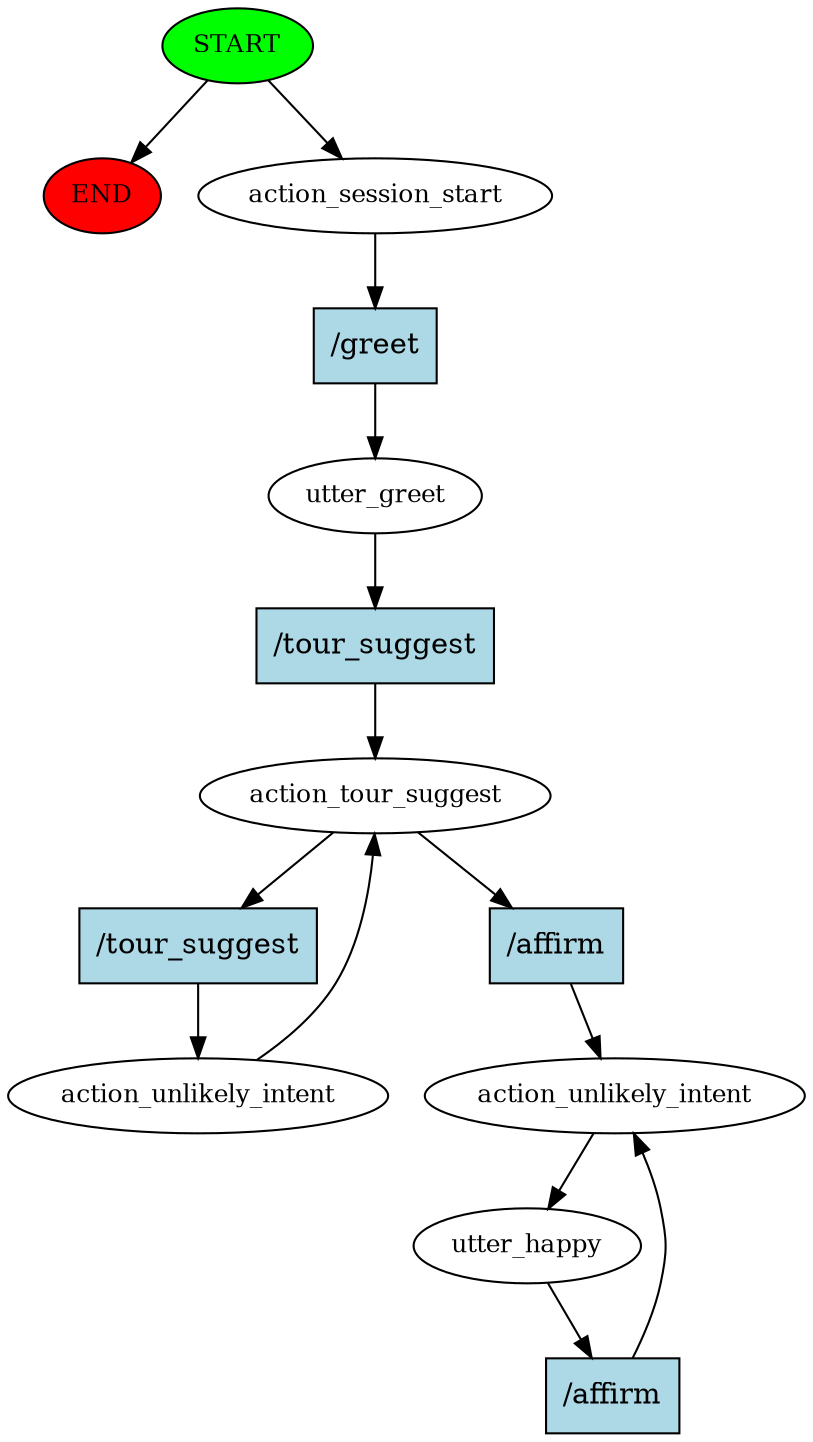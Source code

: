 digraph  {
0 [class="start active", fillcolor=green, fontsize=12, label=START, style=filled];
"-1" [class=end, fillcolor=red, fontsize=12, label=END, style=filled];
1 [class=active, fontsize=12, label=action_session_start];
2 [class=active, fontsize=12, label=utter_greet];
3 [class=active, fontsize=12, label=action_tour_suggest];
4 [class=active, fontsize=12, label=action_unlikely_intent];
6 [class=active, fontsize=12, label=action_unlikely_intent];
7 [class="active dashed", fontsize=12, label=utter_happy];
10 [class="intent active", fillcolor=lightblue, label="/greet", shape=rect, style=filled];
11 [class="intent active", fillcolor=lightblue, label="/tour_suggest", shape=rect, style=filled];
12 [class="intent active", fillcolor=lightblue, label="/tour_suggest", shape=rect, style=filled];
13 [class="intent active", fillcolor=lightblue, label="/affirm", shape=rect, style=filled];
14 [class="intent active", fillcolor=lightblue, label="/affirm", shape=rect, style=filled];
0 -> "-1"  [class="", key=NONE, label=""];
0 -> 1  [class=active, key=NONE, label=""];
1 -> 10  [class=active, key=0];
2 -> 11  [class=active, key=0];
3 -> 12  [class=active, key=0];
3 -> 13  [class=active, key=0];
4 -> 3  [class=active, key=NONE, label=""];
6 -> 7  [class=active, key=NONE, label=""];
7 -> 14  [class=active, key=0];
10 -> 2  [class=active, key=0];
11 -> 3  [class=active, key=0];
12 -> 4  [class=active, key=0];
13 -> 6  [class=active, key=0];
14 -> 6  [class=active, key=0];
}
